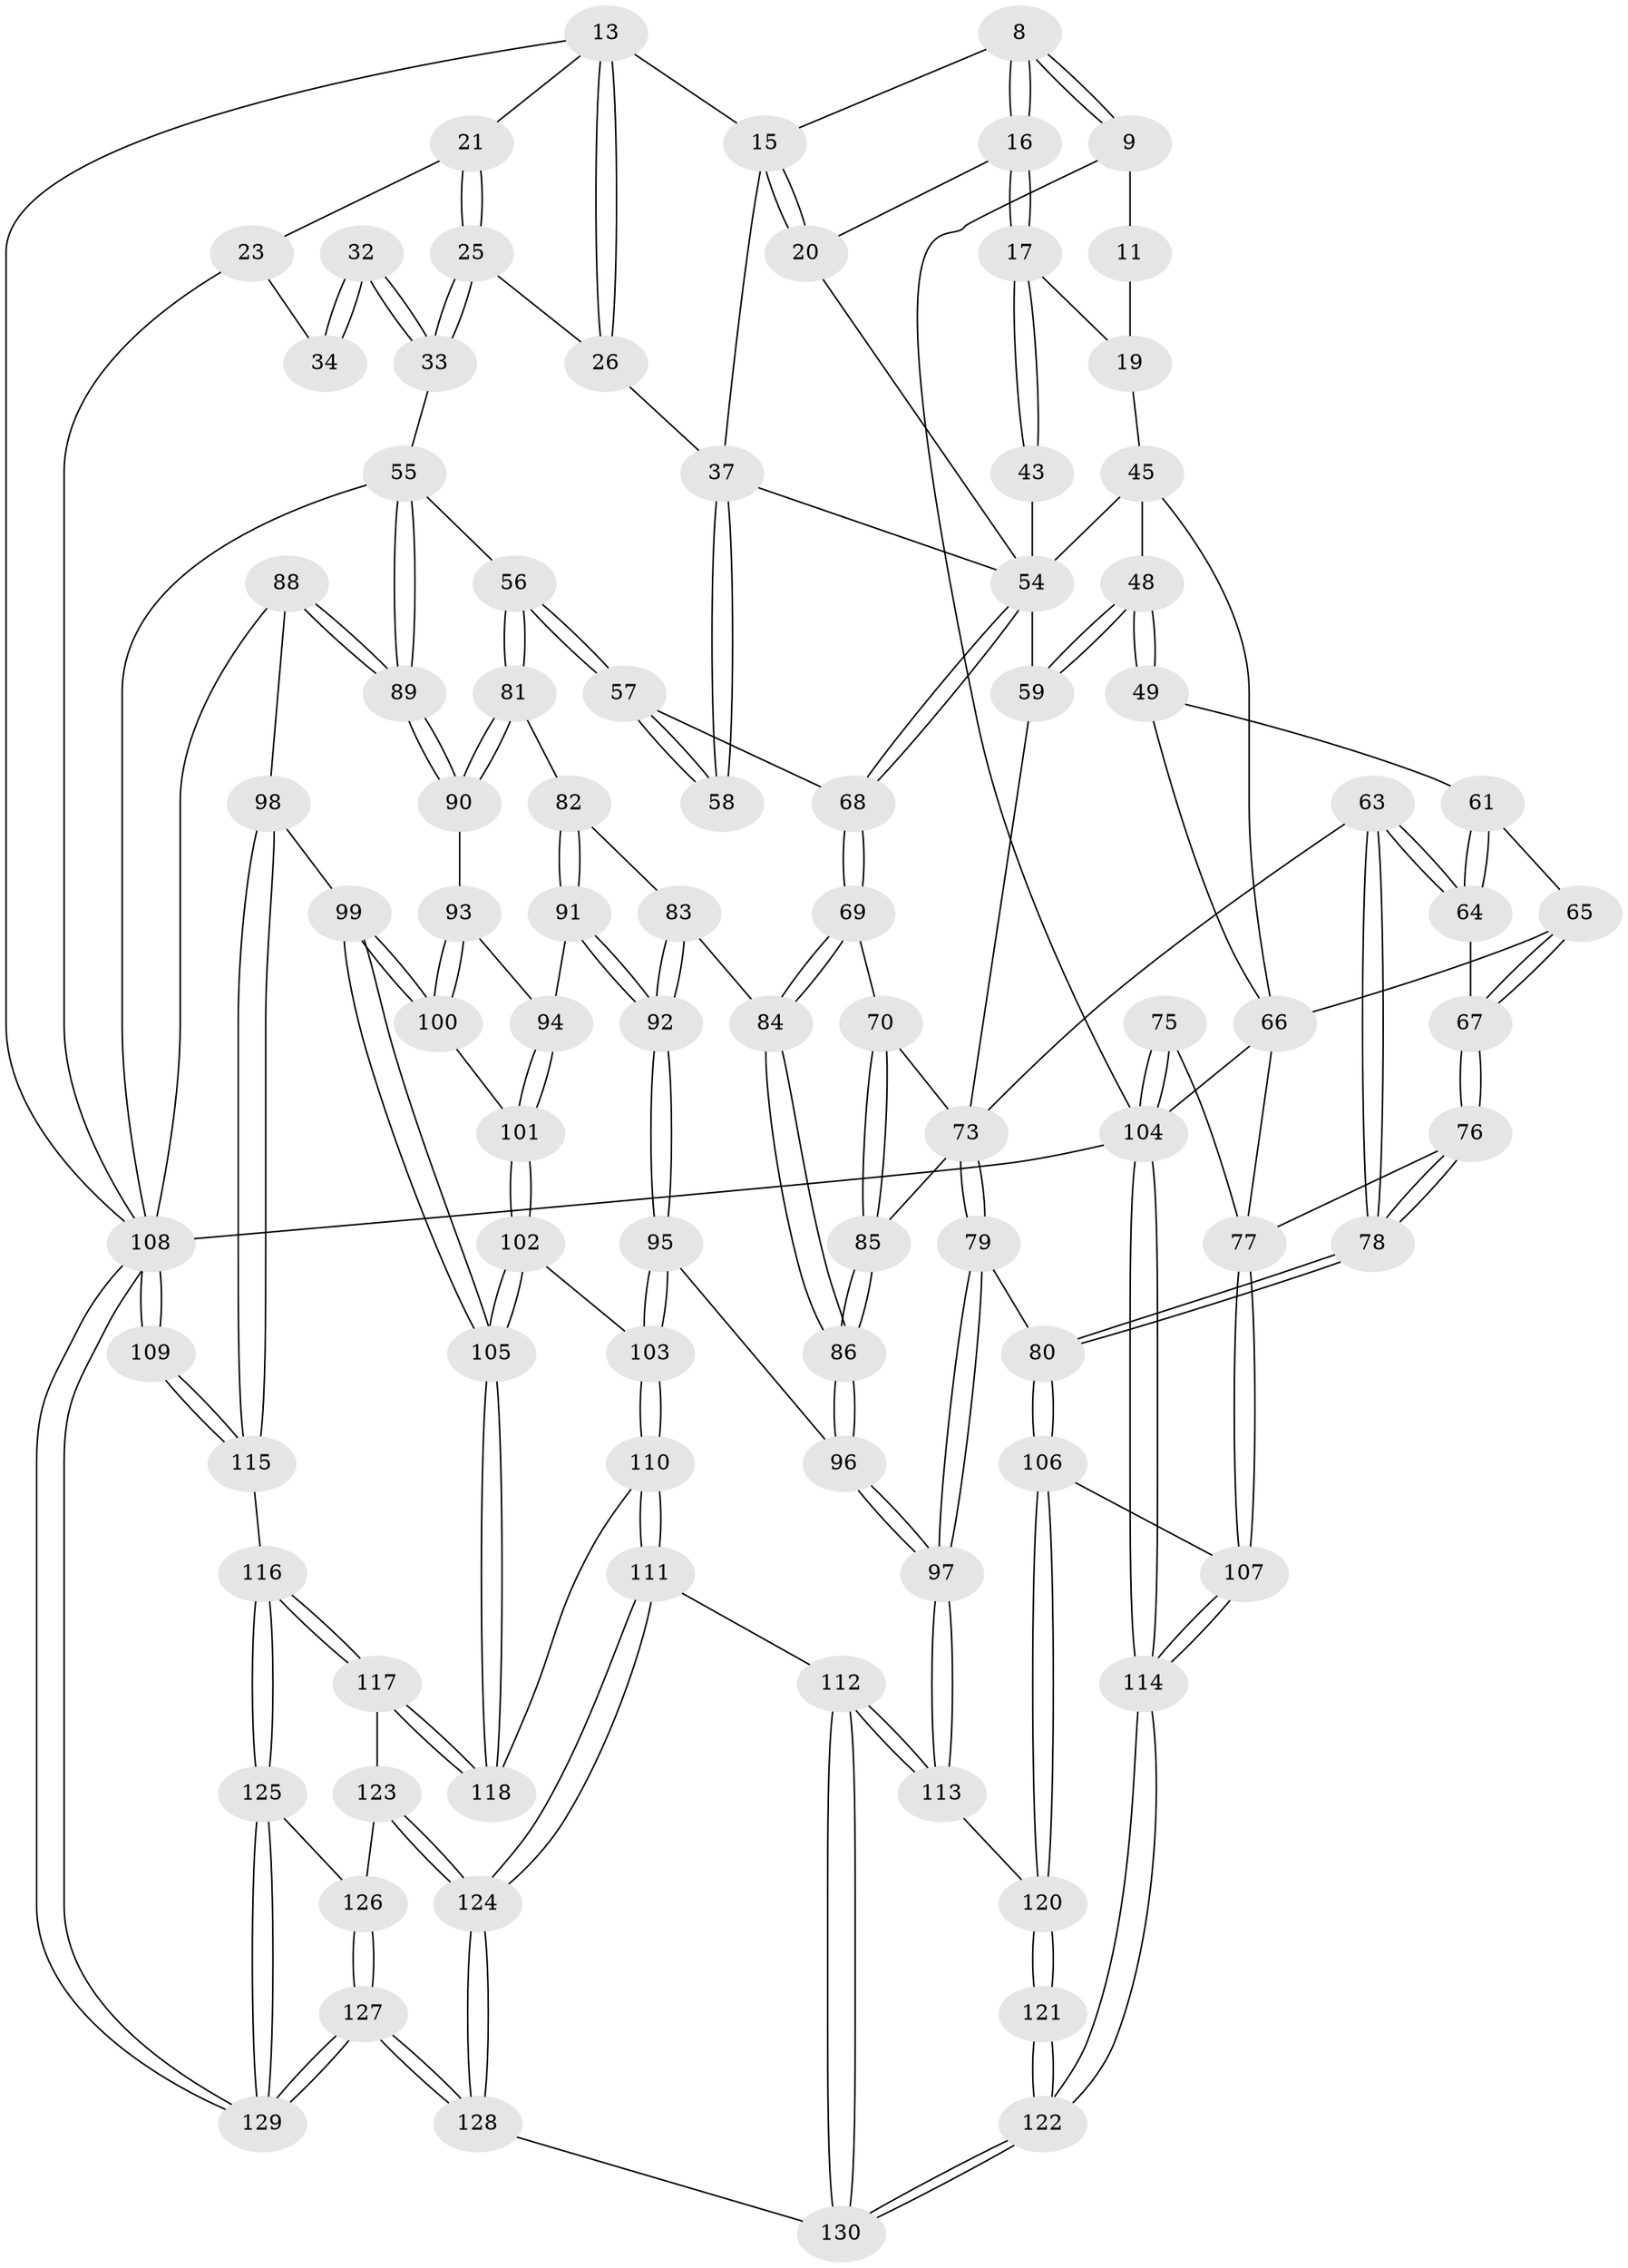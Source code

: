 // original degree distribution, {3: 0.023076923076923078, 5: 0.5307692307692308, 6: 0.2230769230769231, 4: 0.2230769230769231}
// Generated by graph-tools (version 1.1) at 2025/06/03/04/25 22:06:06]
// undirected, 91 vertices, 220 edges
graph export_dot {
graph [start="1"]
  node [color=gray90,style=filled];
  8 [pos="+0.37730797691635265+0.06737136028800053"];
  9 [pos="+0.25149511452242657+0.042078715204676355",super="+6"];
  11 [pos="+0.21592738776130604+0.07400049264017328",super="+10"];
  13 [pos="+0.7187288452918884+0",super="+12"];
  15 [pos="+0.5414735105666185+0.16604604003714876",super="+7+14"];
  16 [pos="+0.37842315746973004+0.10944234440180205"];
  17 [pos="+0.2982132789954879+0.1963859017204199"];
  19 [pos="+0.11500589658578088+0.20444347829100828",super="+18"];
  20 [pos="+0.5318383983708843+0.17178109286202814"];
  21 [pos="+0.8489197726334058+0.08031183401784042"];
  23 [pos="+1+0.13086634271911693",super="+22"];
  25 [pos="+0.84640744475791+0.31099673839838105"];
  26 [pos="+0.7456296686695235+0.3140288454944078"];
  32 [pos="+0.9189695525957595+0.3102912539215275"];
  33 [pos="+0.9071339016179345+0.34348611453577393"];
  34 [pos="+1+0.17889043898078305",super="+31"];
  37 [pos="+0.6130662558006551+0.39202433326421865",super="+36+35"];
  43 [pos="+0.30271759663944875+0.21139079786794227",super="+42"];
  45 [pos="+0.17969883202329914+0.33039392284471486",super="+27"];
  48 [pos="+0.08583510869933898+0.3957729476994042",super="+47"];
  49 [pos="+0.08305500001126379+0.3964137087540974"];
  54 [pos="+0.44606479490788525+0.4423776733816513",super="+38+39+50"];
  55 [pos="+0.7780228848355716+0.5230243693673821",super="+41"];
  56 [pos="+0.6725149412055146+0.5053901326530826"];
  57 [pos="+0.6409055757336045+0.44705563691962275"];
  58 [pos="+0.6411220496429374+0.41260668864765965"];
  59 [pos="+0.18265948540732194+0.4228956444764298",super="+53"];
  61 [pos="+0.15546332971868707+0.4496750920472312",super="+60"];
  63 [pos="+0.2238095787247016+0.5083478740691"];
  64 [pos="+0.12780456001201804+0.5007627532114781"];
  65 [pos="+0.09231148093154799+0.46771021896840187"];
  66 [pos="+0.05477926351275507+0.49053200859006457",super="+29"];
  67 [pos="+0.1268671890223314+0.5008971010055706"];
  68 [pos="+0.48967488361238254+0.5065765343900911"];
  69 [pos="+0.47921245774699467+0.5234374684383025"];
  70 [pos="+0.4748917812664112+0.5259357970972939"];
  73 [pos="+0.36646868363310736+0.5987260551787422",super="+62+72+71"];
  75 [pos="+0+0.6125220556102499"];
  76 [pos="+0.08769312181409598+0.6145129297252991"];
  77 [pos="+0+0.6235622351471742",super="+74"];
  78 [pos="+0.2190415117844442+0.6707319383007883"];
  79 [pos="+0.31190642555768183+0.6885220514175284"];
  80 [pos="+0.22034570346323215+0.6723757725697743"];
  81 [pos="+0.6634973524319296+0.5415652030826797"];
  82 [pos="+0.6543031444500036+0.5574173527363964"];
  83 [pos="+0.5605690608628899+0.6058622987643945"];
  84 [pos="+0.535737915814162+0.6140830876902791"];
  85 [pos="+0.40810881336416105+0.5743241868599444"];
  86 [pos="+0.5095231182982335+0.6614675231672138"];
  88 [pos="+0.8511497484636946+0.6924527041553036"];
  89 [pos="+0.8465760108427969+0.6866675721276163"];
  90 [pos="+0.733678865796241+0.6374875153051669"];
  91 [pos="+0.6479001744733448+0.6300538462517552"];
  92 [pos="+0.6038071997362029+0.6905003159417525"];
  93 [pos="+0.7318362249500099+0.6406134287562482"];
  94 [pos="+0.6894659292958402+0.6868965608068877"];
  95 [pos="+0.5901460558692607+0.7165893213147366"];
  96 [pos="+0.5078501914723311+0.7111353142128738"];
  97 [pos="+0.4053625901346478+0.803560564259019"];
  98 [pos="+0.8430479715148699+0.7014708853043681"];
  99 [pos="+0.8065363275738643+0.7251183669832112"];
  100 [pos="+0.722912358619391+0.6986180310314948"];
  101 [pos="+0.6923686441463363+0.6957526603958999"];
  102 [pos="+0.6816133573488339+0.7142580017318148"];
  103 [pos="+0.626372906921292+0.7519057826402227"];
  104 [pos="+0+1",super="+4+30"];
  105 [pos="+0.7545316714877138+0.7915510478076433"];
  106 [pos="+0.1702078898254536+0.7517072622550007"];
  107 [pos="+0.07705677648450115+0.7758225317226476"];
  108 [pos="+1+1",super="+3+87"];
  109 [pos="+1+0.79622343652002"];
  110 [pos="+0.6346228548229208+0.7850597418353885"];
  111 [pos="+0.5758860086905522+0.898317355086032"];
  112 [pos="+0.4107813288772608+0.8332785611868665"];
  113 [pos="+0.4075349212186914+0.8273377547915657"];
  114 [pos="+0+1"];
  115 [pos="+0.8627655794863011+0.8721715678956423"];
  116 [pos="+0.8289251368920284+0.8973816208582224"];
  117 [pos="+0.7544829230837206+0.8415991741187493"];
  118 [pos="+0.748369534468715+0.8042134251997903"];
  120 [pos="+0.1845349176560823+0.8529178371588959",super="+119"];
  121 [pos="+0.0731000232093192+1"];
  122 [pos="+0+1"];
  123 [pos="+0.6891575608108425+0.8990224472741616"];
  124 [pos="+0.5941215357451402+0.9229848972770353"];
  125 [pos="+0.8268311396211758+0.9555304622778419"];
  126 [pos="+0.7247614444387575+0.9348429079429678"];
  127 [pos="+0.7117104414307345+1"];
  128 [pos="+0.6216570694207452+1"];
  129 [pos="+0.9133362733110421+1"];
  130 [pos="+0.3313727783526049+1"];
  8 -- 9;
  8 -- 9;
  8 -- 16;
  8 -- 16;
  8 -- 15;
  9 -- 11 [weight=2];
  9 -- 104;
  11 -- 19 [weight=2];
  13 -- 26;
  13 -- 26;
  13 -- 15 [weight=2];
  13 -- 21;
  13 -- 108;
  15 -- 20;
  15 -- 20;
  15 -- 37;
  16 -- 17;
  16 -- 17;
  16 -- 20;
  17 -- 43;
  17 -- 43;
  17 -- 19;
  19 -- 45;
  20 -- 54;
  21 -- 25;
  21 -- 25;
  21 -- 23;
  23 -- 34 [weight=2];
  23 -- 108;
  25 -- 26;
  25 -- 33;
  25 -- 33;
  26 -- 37;
  32 -- 33;
  32 -- 33;
  32 -- 34 [weight=2];
  32 -- 34;
  33 -- 55;
  37 -- 58 [weight=2];
  37 -- 58;
  37 -- 54;
  43 -- 54 [weight=3];
  45 -- 48;
  45 -- 66;
  45 -- 54;
  48 -- 49;
  48 -- 49;
  48 -- 59 [weight=2];
  48 -- 59;
  49 -- 61;
  49 -- 66;
  54 -- 68;
  54 -- 68;
  54 -- 59;
  55 -- 56;
  55 -- 89;
  55 -- 89;
  55 -- 108;
  56 -- 57;
  56 -- 57;
  56 -- 81;
  56 -- 81;
  57 -- 58;
  57 -- 58;
  57 -- 68;
  59 -- 73 [weight=2];
  61 -- 64;
  61 -- 64;
  61 -- 65;
  63 -- 64;
  63 -- 64;
  63 -- 78;
  63 -- 78;
  63 -- 73;
  64 -- 67;
  65 -- 66;
  65 -- 67;
  65 -- 67;
  66 -- 77;
  66 -- 104;
  67 -- 76;
  67 -- 76;
  68 -- 69;
  68 -- 69;
  69 -- 70;
  69 -- 84;
  69 -- 84;
  70 -- 85;
  70 -- 85;
  70 -- 73;
  73 -- 79;
  73 -- 79;
  73 -- 85;
  75 -- 104 [weight=2];
  75 -- 104;
  75 -- 77;
  76 -- 77;
  76 -- 78;
  76 -- 78;
  77 -- 107;
  77 -- 107;
  78 -- 80;
  78 -- 80;
  79 -- 80;
  79 -- 97;
  79 -- 97;
  80 -- 106;
  80 -- 106;
  81 -- 82;
  81 -- 90;
  81 -- 90;
  82 -- 83;
  82 -- 91;
  82 -- 91;
  83 -- 84;
  83 -- 92;
  83 -- 92;
  84 -- 86;
  84 -- 86;
  85 -- 86;
  85 -- 86;
  86 -- 96;
  86 -- 96;
  88 -- 89;
  88 -- 89;
  88 -- 98;
  88 -- 108;
  89 -- 90;
  89 -- 90;
  90 -- 93;
  91 -- 92;
  91 -- 92;
  91 -- 94;
  92 -- 95;
  92 -- 95;
  93 -- 94;
  93 -- 100;
  93 -- 100;
  94 -- 101;
  94 -- 101;
  95 -- 96;
  95 -- 103;
  95 -- 103;
  96 -- 97;
  96 -- 97;
  97 -- 113;
  97 -- 113;
  98 -- 99;
  98 -- 115;
  98 -- 115;
  99 -- 100;
  99 -- 100;
  99 -- 105;
  99 -- 105;
  100 -- 101;
  101 -- 102;
  101 -- 102;
  102 -- 103;
  102 -- 105;
  102 -- 105;
  103 -- 110;
  103 -- 110;
  104 -- 114;
  104 -- 114;
  104 -- 108 [weight=2];
  105 -- 118;
  105 -- 118;
  106 -- 107;
  106 -- 120;
  106 -- 120;
  107 -- 114;
  107 -- 114;
  108 -- 109 [weight=2];
  108 -- 109;
  108 -- 129;
  108 -- 129;
  109 -- 115;
  109 -- 115;
  110 -- 111;
  110 -- 111;
  110 -- 118;
  111 -- 112;
  111 -- 124;
  111 -- 124;
  112 -- 113;
  112 -- 113;
  112 -- 130;
  112 -- 130;
  113 -- 120;
  114 -- 122;
  114 -- 122;
  115 -- 116;
  116 -- 117;
  116 -- 117;
  116 -- 125;
  116 -- 125;
  117 -- 118;
  117 -- 118;
  117 -- 123;
  120 -- 121 [weight=2];
  120 -- 121;
  121 -- 122;
  121 -- 122;
  122 -- 130;
  122 -- 130;
  123 -- 124;
  123 -- 124;
  123 -- 126;
  124 -- 128;
  124 -- 128;
  125 -- 126;
  125 -- 129;
  125 -- 129;
  126 -- 127;
  126 -- 127;
  127 -- 128;
  127 -- 128;
  127 -- 129;
  127 -- 129;
  128 -- 130;
}
